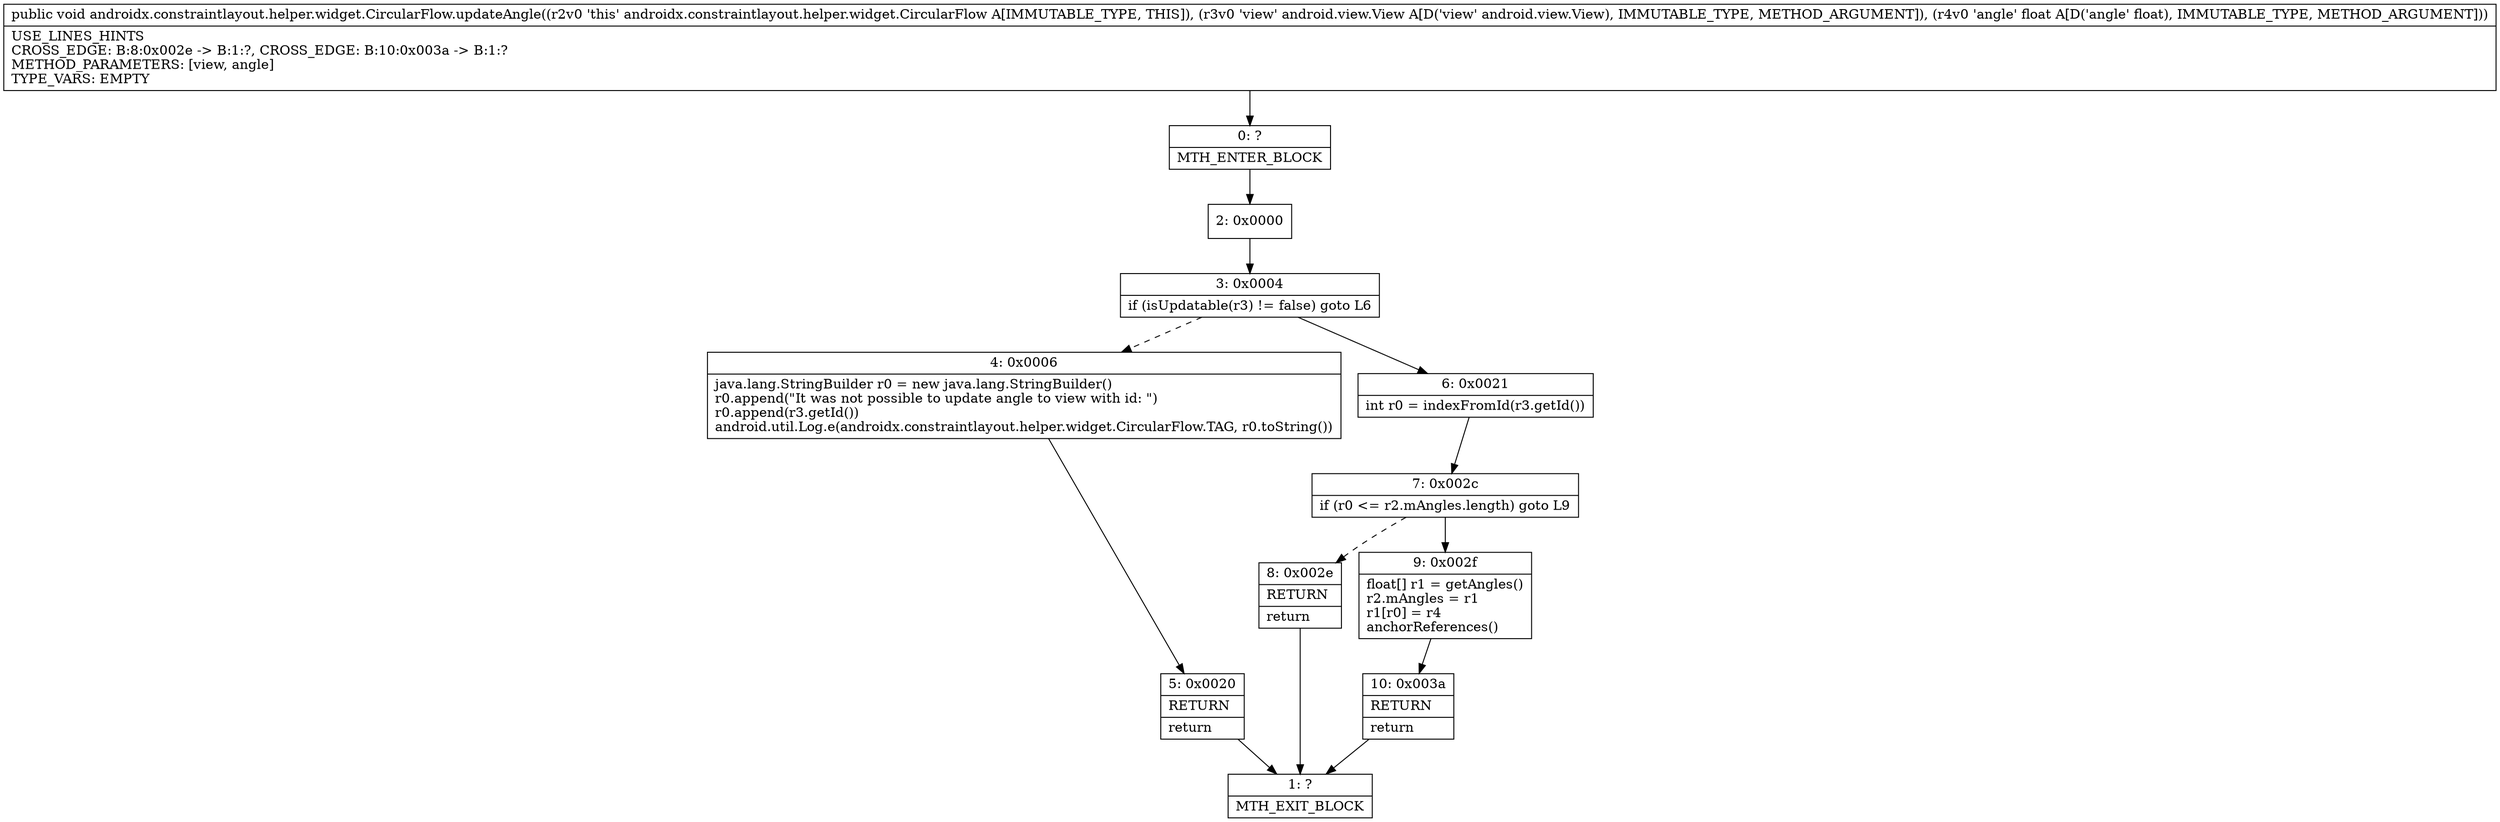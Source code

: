 digraph "CFG forandroidx.constraintlayout.helper.widget.CircularFlow.updateAngle(Landroid\/view\/View;F)V" {
Node_0 [shape=record,label="{0\:\ ?|MTH_ENTER_BLOCK\l}"];
Node_2 [shape=record,label="{2\:\ 0x0000}"];
Node_3 [shape=record,label="{3\:\ 0x0004|if (isUpdatable(r3) != false) goto L6\l}"];
Node_4 [shape=record,label="{4\:\ 0x0006|java.lang.StringBuilder r0 = new java.lang.StringBuilder()\lr0.append(\"It was not possible to update angle to view with id: \")\lr0.append(r3.getId())\landroid.util.Log.e(androidx.constraintlayout.helper.widget.CircularFlow.TAG, r0.toString())\l}"];
Node_5 [shape=record,label="{5\:\ 0x0020|RETURN\l|return\l}"];
Node_1 [shape=record,label="{1\:\ ?|MTH_EXIT_BLOCK\l}"];
Node_6 [shape=record,label="{6\:\ 0x0021|int r0 = indexFromId(r3.getId())\l}"];
Node_7 [shape=record,label="{7\:\ 0x002c|if (r0 \<= r2.mAngles.length) goto L9\l}"];
Node_8 [shape=record,label="{8\:\ 0x002e|RETURN\l|return\l}"];
Node_9 [shape=record,label="{9\:\ 0x002f|float[] r1 = getAngles()\lr2.mAngles = r1\lr1[r0] = r4\lanchorReferences()\l}"];
Node_10 [shape=record,label="{10\:\ 0x003a|RETURN\l|return\l}"];
MethodNode[shape=record,label="{public void androidx.constraintlayout.helper.widget.CircularFlow.updateAngle((r2v0 'this' androidx.constraintlayout.helper.widget.CircularFlow A[IMMUTABLE_TYPE, THIS]), (r3v0 'view' android.view.View A[D('view' android.view.View), IMMUTABLE_TYPE, METHOD_ARGUMENT]), (r4v0 'angle' float A[D('angle' float), IMMUTABLE_TYPE, METHOD_ARGUMENT]))  | USE_LINES_HINTS\lCROSS_EDGE: B:8:0x002e \-\> B:1:?, CROSS_EDGE: B:10:0x003a \-\> B:1:?\lMETHOD_PARAMETERS: [view, angle]\lTYPE_VARS: EMPTY\l}"];
MethodNode -> Node_0;Node_0 -> Node_2;
Node_2 -> Node_3;
Node_3 -> Node_4[style=dashed];
Node_3 -> Node_6;
Node_4 -> Node_5;
Node_5 -> Node_1;
Node_6 -> Node_7;
Node_7 -> Node_8[style=dashed];
Node_7 -> Node_9;
Node_8 -> Node_1;
Node_9 -> Node_10;
Node_10 -> Node_1;
}

